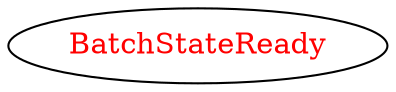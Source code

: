 digraph dependencyGraph {
 concentrate=true;
 ranksep="2.0";
 rankdir="LR"; 
 splines="ortho";
"BatchStateReady" [fontcolor="red"];
}